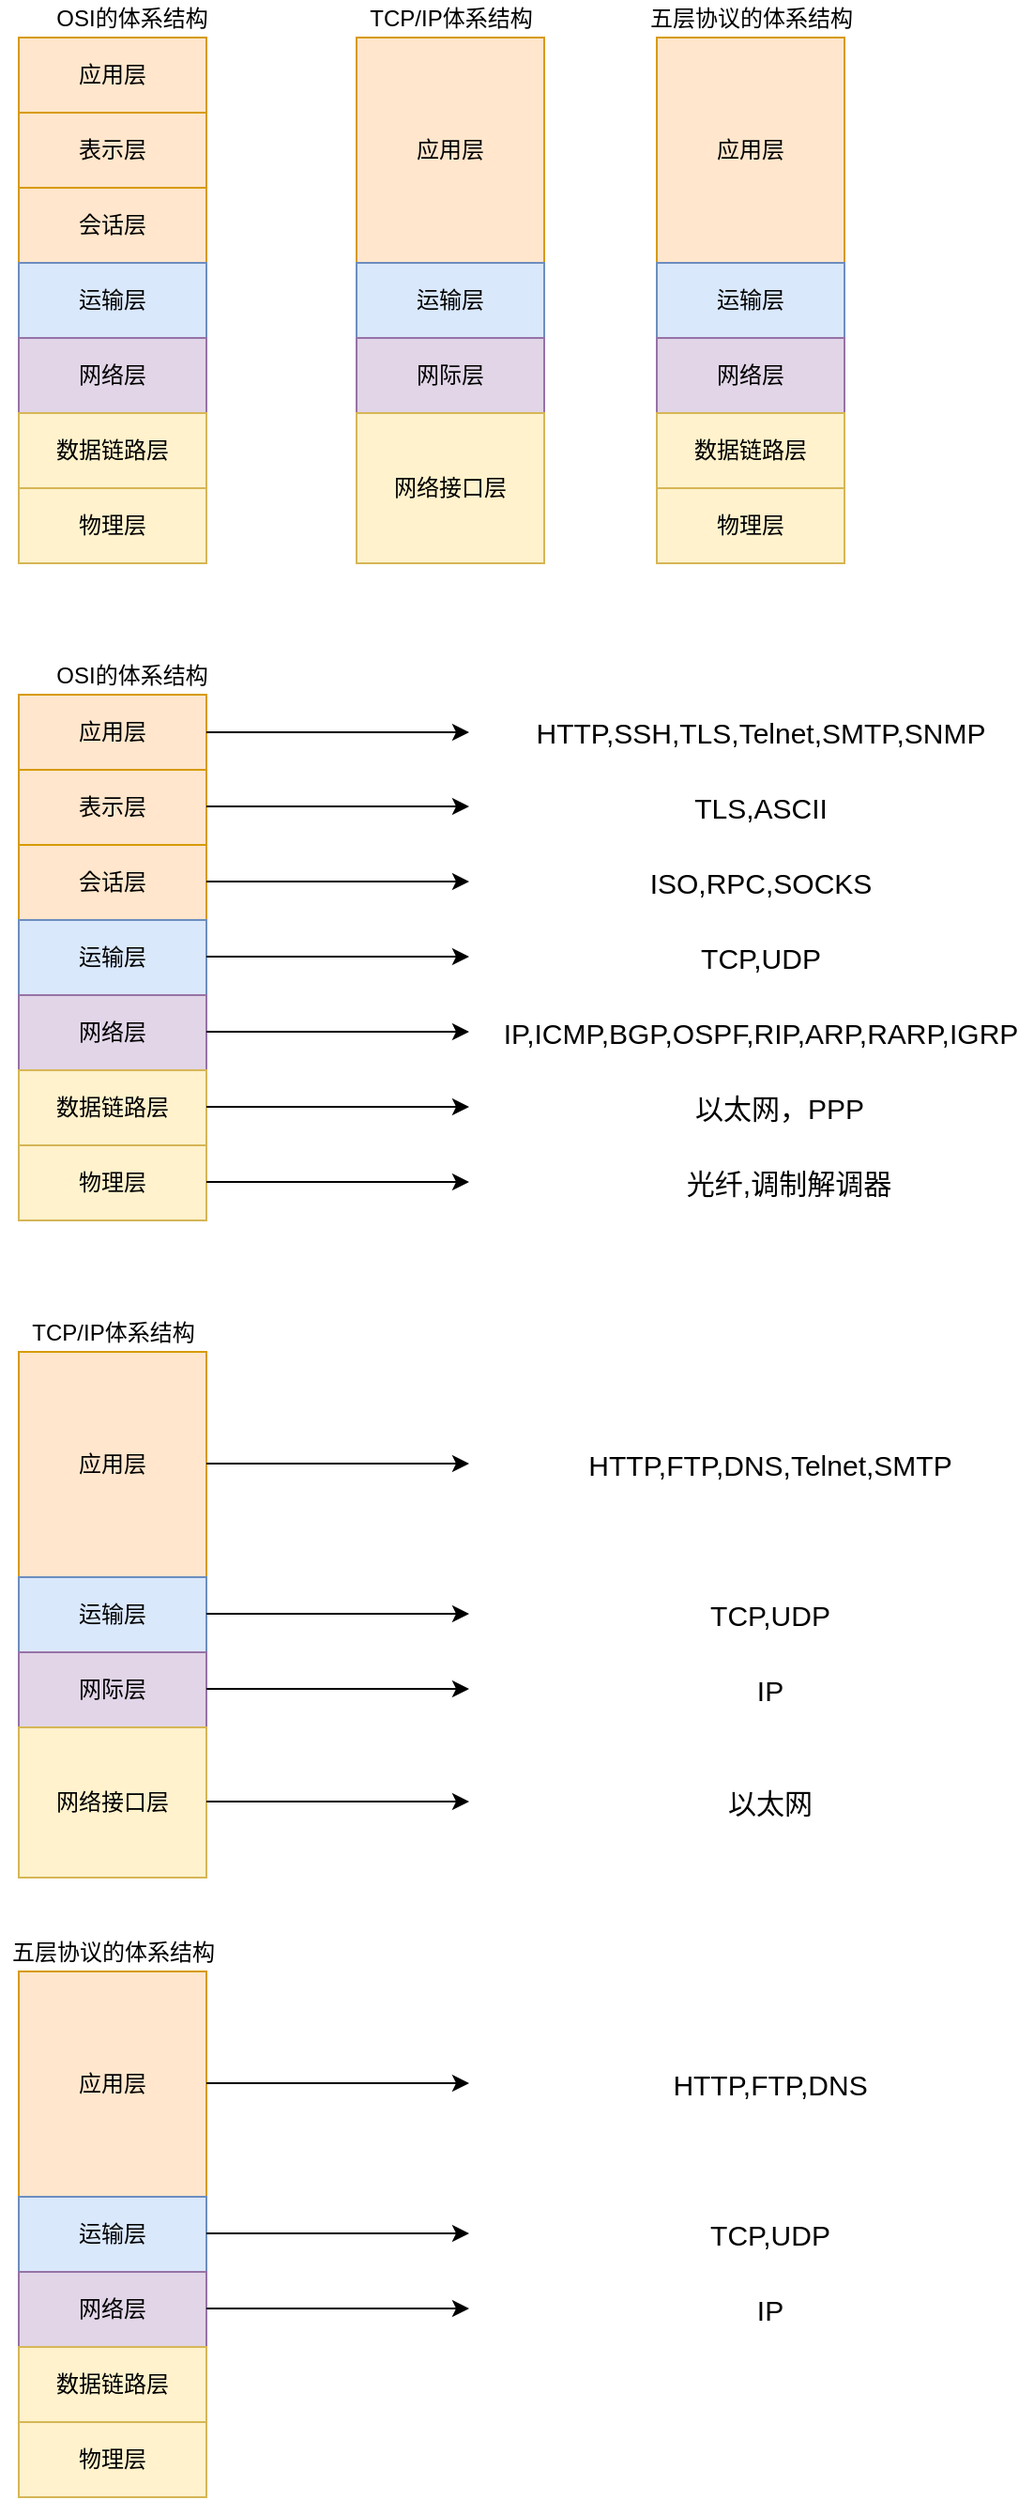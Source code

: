 <mxfile version="16.6.4" type="device"><diagram id="UqS5vgTt0Np-5hbf-15P" name="Page-1"><mxGraphModel dx="1426" dy="707" grid="1" gridSize="10" guides="1" tooltips="1" connect="1" arrows="1" fold="1" page="1" pageScale="1" pageWidth="827" pageHeight="1169" math="0" shadow="0"><root><mxCell id="0"/><mxCell id="1" parent="0"/><mxCell id="9hnk-4i89u248utiiPgq-1" value="会话层" style="rounded=0;whiteSpace=wrap;html=1;fillColor=#ffe6cc;strokeColor=#d79b00;" vertex="1" parent="1"><mxGeometry x="180" y="140" width="100" height="40" as="geometry"/></mxCell><mxCell id="9hnk-4i89u248utiiPgq-2" value="运输层" style="rounded=0;whiteSpace=wrap;html=1;fillColor=#dae8fc;strokeColor=#6c8ebf;" vertex="1" parent="1"><mxGeometry x="180" y="180" width="100" height="40" as="geometry"/></mxCell><mxCell id="9hnk-4i89u248utiiPgq-3" value="网络层" style="rounded=0;whiteSpace=wrap;html=1;fillColor=#e1d5e7;strokeColor=#9673a6;" vertex="1" parent="1"><mxGeometry x="180" y="220" width="100" height="40" as="geometry"/></mxCell><mxCell id="9hnk-4i89u248utiiPgq-4" value="数据链路层" style="rounded=0;whiteSpace=wrap;html=1;fillColor=#fff2cc;strokeColor=#d6b656;" vertex="1" parent="1"><mxGeometry x="180" y="260" width="100" height="40" as="geometry"/></mxCell><mxCell id="9hnk-4i89u248utiiPgq-5" value="物理层" style="rounded=0;whiteSpace=wrap;html=1;fillColor=#fff2cc;strokeColor=#d6b656;" vertex="1" parent="1"><mxGeometry x="180" y="300" width="100" height="40" as="geometry"/></mxCell><mxCell id="9hnk-4i89u248utiiPgq-6" value="应用层" style="rounded=0;whiteSpace=wrap;html=1;fillColor=#ffe6cc;strokeColor=#d79b00;" vertex="1" parent="1"><mxGeometry x="360" y="60" width="100" height="120" as="geometry"/></mxCell><mxCell id="9hnk-4i89u248utiiPgq-7" value="运输层" style="rounded=0;whiteSpace=wrap;html=1;fillColor=#dae8fc;strokeColor=#6c8ebf;" vertex="1" parent="1"><mxGeometry x="360" y="180" width="100" height="40" as="geometry"/></mxCell><mxCell id="9hnk-4i89u248utiiPgq-8" value="网际层" style="rounded=0;whiteSpace=wrap;html=1;fillColor=#e1d5e7;strokeColor=#9673a6;" vertex="1" parent="1"><mxGeometry x="360" y="220" width="100" height="40" as="geometry"/></mxCell><mxCell id="9hnk-4i89u248utiiPgq-9" value="网络接口层" style="rounded=0;whiteSpace=wrap;html=1;fillColor=#fff2cc;strokeColor=#d6b656;" vertex="1" parent="1"><mxGeometry x="360" y="260" width="100" height="80" as="geometry"/></mxCell><mxCell id="9hnk-4i89u248utiiPgq-11" value="表示层" style="rounded=0;whiteSpace=wrap;html=1;fillColor=#ffe6cc;strokeColor=#d79b00;" vertex="1" parent="1"><mxGeometry x="180" y="100" width="100" height="40" as="geometry"/></mxCell><mxCell id="9hnk-4i89u248utiiPgq-12" value="应用层" style="rounded=0;whiteSpace=wrap;html=1;fillColor=#ffe6cc;strokeColor=#d79b00;" vertex="1" parent="1"><mxGeometry x="180" y="60" width="100" height="40" as="geometry"/></mxCell><mxCell id="9hnk-4i89u248utiiPgq-13" value="应用层" style="rounded=0;whiteSpace=wrap;html=1;fillColor=#ffe6cc;strokeColor=#d79b00;" vertex="1" parent="1"><mxGeometry x="520" y="60" width="100" height="120" as="geometry"/></mxCell><mxCell id="9hnk-4i89u248utiiPgq-14" value="运输层" style="rounded=0;whiteSpace=wrap;html=1;fillColor=#dae8fc;strokeColor=#6c8ebf;" vertex="1" parent="1"><mxGeometry x="520" y="180" width="100" height="40" as="geometry"/></mxCell><mxCell id="9hnk-4i89u248utiiPgq-15" value="网络层" style="rounded=0;whiteSpace=wrap;html=1;fillColor=#e1d5e7;strokeColor=#9673a6;" vertex="1" parent="1"><mxGeometry x="520" y="220" width="100" height="40" as="geometry"/></mxCell><mxCell id="9hnk-4i89u248utiiPgq-16" value="数据链路层" style="rounded=0;whiteSpace=wrap;html=1;fillColor=#fff2cc;strokeColor=#d6b656;" vertex="1" parent="1"><mxGeometry x="520" y="260" width="100" height="40" as="geometry"/></mxCell><mxCell id="9hnk-4i89u248utiiPgq-17" value="物理层" style="rounded=0;whiteSpace=wrap;html=1;fillColor=#fff2cc;strokeColor=#d6b656;" vertex="1" parent="1"><mxGeometry x="520" y="300" width="100" height="40" as="geometry"/></mxCell><mxCell id="9hnk-4i89u248utiiPgq-18" value="OSI的体系结构" style="text;html=1;align=center;verticalAlign=middle;resizable=0;points=[];autosize=1;strokeColor=none;fillColor=none;" vertex="1" parent="1"><mxGeometry x="190" y="40" width="100" height="20" as="geometry"/></mxCell><mxCell id="9hnk-4i89u248utiiPgq-19" value="TCP/IP体系结构" style="text;html=1;align=center;verticalAlign=middle;resizable=0;points=[];autosize=1;strokeColor=none;fillColor=none;" vertex="1" parent="1"><mxGeometry x="360" y="40" width="100" height="20" as="geometry"/></mxCell><mxCell id="9hnk-4i89u248utiiPgq-20" value="五层协议的体系结构" style="text;html=1;align=center;verticalAlign=middle;resizable=0;points=[];autosize=1;strokeColor=none;fillColor=none;" vertex="1" parent="1"><mxGeometry x="510" y="40" width="120" height="20" as="geometry"/></mxCell><mxCell id="9hnk-4i89u248utiiPgq-21" value="会话层" style="rounded=0;whiteSpace=wrap;html=1;fillColor=#ffe6cc;strokeColor=#d79b00;" vertex="1" parent="1"><mxGeometry x="180" y="490" width="100" height="40" as="geometry"/></mxCell><mxCell id="9hnk-4i89u248utiiPgq-22" value="运输层" style="rounded=0;whiteSpace=wrap;html=1;fillColor=#dae8fc;strokeColor=#6c8ebf;" vertex="1" parent="1"><mxGeometry x="180" y="530" width="100" height="40" as="geometry"/></mxCell><mxCell id="9hnk-4i89u248utiiPgq-23" value="网络层" style="rounded=0;whiteSpace=wrap;html=1;fillColor=#e1d5e7;strokeColor=#9673a6;" vertex="1" parent="1"><mxGeometry x="180" y="570" width="100" height="40" as="geometry"/></mxCell><mxCell id="9hnk-4i89u248utiiPgq-24" value="数据链路层" style="rounded=0;whiteSpace=wrap;html=1;fillColor=#fff2cc;strokeColor=#d6b656;" vertex="1" parent="1"><mxGeometry x="180" y="610" width="100" height="40" as="geometry"/></mxCell><mxCell id="9hnk-4i89u248utiiPgq-25" value="物理层" style="rounded=0;whiteSpace=wrap;html=1;fillColor=#fff2cc;strokeColor=#d6b656;" vertex="1" parent="1"><mxGeometry x="180" y="650" width="100" height="40" as="geometry"/></mxCell><mxCell id="9hnk-4i89u248utiiPgq-26" value="表示层" style="rounded=0;whiteSpace=wrap;html=1;fillColor=#ffe6cc;strokeColor=#d79b00;" vertex="1" parent="1"><mxGeometry x="180" y="450" width="100" height="40" as="geometry"/></mxCell><mxCell id="9hnk-4i89u248utiiPgq-27" value="应用层" style="rounded=0;whiteSpace=wrap;html=1;fillColor=#ffe6cc;strokeColor=#d79b00;" vertex="1" parent="1"><mxGeometry x="180" y="410" width="100" height="40" as="geometry"/></mxCell><mxCell id="9hnk-4i89u248utiiPgq-28" value="OSI的体系结构" style="text;html=1;align=center;verticalAlign=middle;resizable=0;points=[];autosize=1;strokeColor=none;fillColor=none;" vertex="1" parent="1"><mxGeometry x="190" y="390" width="100" height="20" as="geometry"/></mxCell><mxCell id="9hnk-4i89u248utiiPgq-29" value="" style="endArrow=classic;html=1;rounded=0;exitX=1;exitY=0.5;exitDx=0;exitDy=0;" edge="1" parent="1" source="9hnk-4i89u248utiiPgq-27"><mxGeometry width="50" height="50" relative="1" as="geometry"><mxPoint x="390" y="570" as="sourcePoint"/><mxPoint x="420" y="430" as="targetPoint"/></mxGeometry></mxCell><mxCell id="9hnk-4i89u248utiiPgq-30" value="&lt;span style=&quot;font-size: 15.008px&quot;&gt;HTTP,SSH,TLS,Telnet,SMTP,SNMP&lt;/span&gt;" style="text;html=1;align=center;verticalAlign=middle;resizable=0;points=[];autosize=1;strokeColor=none;fillColor=none;" vertex="1" parent="1"><mxGeometry x="445" y="420" width="260" height="20" as="geometry"/></mxCell><mxCell id="9hnk-4i89u248utiiPgq-31" value="" style="endArrow=classic;html=1;rounded=0;exitX=1;exitY=0.5;exitDx=0;exitDy=0;" edge="1" parent="1"><mxGeometry width="50" height="50" relative="1" as="geometry"><mxPoint x="280" y="469.5" as="sourcePoint"/><mxPoint x="420" y="469.5" as="targetPoint"/></mxGeometry></mxCell><mxCell id="9hnk-4i89u248utiiPgq-32" value="&lt;span style=&quot;font-size: 15.008px&quot;&gt;TLS,ASCII&lt;/span&gt;" style="text;html=1;align=center;verticalAlign=middle;resizable=0;points=[];autosize=1;strokeColor=none;fillColor=none;" vertex="1" parent="1"><mxGeometry x="530" y="460" width="90" height="20" as="geometry"/></mxCell><mxCell id="9hnk-4i89u248utiiPgq-33" value="" style="endArrow=classic;html=1;rounded=0;exitX=1;exitY=0.5;exitDx=0;exitDy=0;" edge="1" parent="1"><mxGeometry width="50" height="50" relative="1" as="geometry"><mxPoint x="280" y="509.5" as="sourcePoint"/><mxPoint x="420" y="509.5" as="targetPoint"/></mxGeometry></mxCell><mxCell id="9hnk-4i89u248utiiPgq-34" value="&lt;span style=&quot;font-size: 15.008px&quot;&gt;ISO,RPC,SOCKS&lt;/span&gt;" style="text;html=1;align=center;verticalAlign=middle;resizable=0;points=[];autosize=1;strokeColor=none;fillColor=none;" vertex="1" parent="1"><mxGeometry x="510" y="500" width="130" height="20" as="geometry"/></mxCell><mxCell id="9hnk-4i89u248utiiPgq-35" value="" style="endArrow=classic;html=1;rounded=0;exitX=1;exitY=0.5;exitDx=0;exitDy=0;" edge="1" parent="1"><mxGeometry width="50" height="50" relative="1" as="geometry"><mxPoint x="280" y="549.5" as="sourcePoint"/><mxPoint x="420" y="549.5" as="targetPoint"/></mxGeometry></mxCell><mxCell id="9hnk-4i89u248utiiPgq-36" value="&lt;span style=&quot;font-size: 15.008px&quot;&gt;TCP,UDP&lt;/span&gt;" style="text;html=1;align=center;verticalAlign=middle;resizable=0;points=[];autosize=1;strokeColor=none;fillColor=none;" vertex="1" parent="1"><mxGeometry x="535" y="540" width="80" height="20" as="geometry"/></mxCell><mxCell id="9hnk-4i89u248utiiPgq-37" value="" style="endArrow=classic;html=1;rounded=0;exitX=1;exitY=0.5;exitDx=0;exitDy=0;" edge="1" parent="1"><mxGeometry width="50" height="50" relative="1" as="geometry"><mxPoint x="280" y="589.5" as="sourcePoint"/><mxPoint x="420" y="589.5" as="targetPoint"/></mxGeometry></mxCell><mxCell id="9hnk-4i89u248utiiPgq-38" value="&lt;span style=&quot;font-size: 15.008px&quot;&gt;IP,ICMP,BGP,OSPF,RIP,ARP,RARP,IGRP&lt;/span&gt;" style="text;html=1;align=center;verticalAlign=middle;resizable=0;points=[];autosize=1;strokeColor=none;fillColor=none;" vertex="1" parent="1"><mxGeometry x="430" y="580" width="290" height="20" as="geometry"/></mxCell><mxCell id="9hnk-4i89u248utiiPgq-39" value="" style="endArrow=classic;html=1;rounded=0;exitX=1;exitY=0.5;exitDx=0;exitDy=0;" edge="1" parent="1"><mxGeometry width="50" height="50" relative="1" as="geometry"><mxPoint x="280" y="629.5" as="sourcePoint"/><mxPoint x="420" y="629.5" as="targetPoint"/></mxGeometry></mxCell><mxCell id="9hnk-4i89u248utiiPgq-40" value="&lt;span style=&quot;font-size: 15.008px&quot;&gt;以太网，PPP&lt;/span&gt;" style="text;html=1;align=center;verticalAlign=middle;resizable=0;points=[];autosize=1;strokeColor=none;fillColor=none;" vertex="1" parent="1"><mxGeometry x="530" y="620" width="110" height="20" as="geometry"/></mxCell><mxCell id="9hnk-4i89u248utiiPgq-41" value="" style="endArrow=classic;html=1;rounded=0;exitX=1;exitY=0.5;exitDx=0;exitDy=0;" edge="1" parent="1"><mxGeometry width="50" height="50" relative="1" as="geometry"><mxPoint x="280" y="669.5" as="sourcePoint"/><mxPoint x="420" y="669.5" as="targetPoint"/></mxGeometry></mxCell><mxCell id="9hnk-4i89u248utiiPgq-42" value="&lt;span style=&quot;font-size: 15.008px&quot;&gt;光纤,调制解调器&lt;/span&gt;" style="text;html=1;align=center;verticalAlign=middle;resizable=0;points=[];autosize=1;strokeColor=none;fillColor=none;" vertex="1" parent="1"><mxGeometry x="530" y="660" width="120" height="20" as="geometry"/></mxCell><mxCell id="9hnk-4i89u248utiiPgq-43" value="应用层" style="rounded=0;whiteSpace=wrap;html=1;fillColor=#ffe6cc;strokeColor=#d79b00;" vertex="1" parent="1"><mxGeometry x="180" y="760" width="100" height="120" as="geometry"/></mxCell><mxCell id="9hnk-4i89u248utiiPgq-44" value="运输层" style="rounded=0;whiteSpace=wrap;html=1;fillColor=#dae8fc;strokeColor=#6c8ebf;" vertex="1" parent="1"><mxGeometry x="180" y="880" width="100" height="40" as="geometry"/></mxCell><mxCell id="9hnk-4i89u248utiiPgq-45" value="网际层" style="rounded=0;whiteSpace=wrap;html=1;fillColor=#e1d5e7;strokeColor=#9673a6;" vertex="1" parent="1"><mxGeometry x="180" y="920" width="100" height="40" as="geometry"/></mxCell><mxCell id="9hnk-4i89u248utiiPgq-46" value="网络接口层" style="rounded=0;whiteSpace=wrap;html=1;fillColor=#fff2cc;strokeColor=#d6b656;" vertex="1" parent="1"><mxGeometry x="180" y="960" width="100" height="80" as="geometry"/></mxCell><mxCell id="9hnk-4i89u248utiiPgq-47" value="TCP/IP体系结构" style="text;html=1;align=center;verticalAlign=middle;resizable=0;points=[];autosize=1;strokeColor=none;fillColor=none;" vertex="1" parent="1"><mxGeometry x="180" y="740" width="100" height="20" as="geometry"/></mxCell><mxCell id="9hnk-4i89u248utiiPgq-48" value="" style="endArrow=classic;html=1;rounded=0;exitX=1;exitY=0.5;exitDx=0;exitDy=0;" edge="1" parent="1"><mxGeometry width="50" height="50" relative="1" as="geometry"><mxPoint x="280" y="819.5" as="sourcePoint"/><mxPoint x="420" y="819.5" as="targetPoint"/></mxGeometry></mxCell><mxCell id="9hnk-4i89u248utiiPgq-49" value="&lt;span style=&quot;font-size: 15.008px&quot;&gt;HTTP,FTP,DNS,Telnet,SMTP&lt;/span&gt;" style="text;html=1;align=center;verticalAlign=middle;resizable=0;points=[];autosize=1;strokeColor=none;fillColor=none;" vertex="1" parent="1"><mxGeometry x="475" y="810" width="210" height="20" as="geometry"/></mxCell><mxCell id="9hnk-4i89u248utiiPgq-50" value="" style="endArrow=classic;html=1;rounded=0;exitX=1;exitY=0.5;exitDx=0;exitDy=0;" edge="1" parent="1"><mxGeometry width="50" height="50" relative="1" as="geometry"><mxPoint x="280" y="899.5" as="sourcePoint"/><mxPoint x="420" y="899.5" as="targetPoint"/></mxGeometry></mxCell><mxCell id="9hnk-4i89u248utiiPgq-51" value="&lt;span style=&quot;font-size: 15.008px&quot;&gt;TCP,UDP&lt;/span&gt;" style="text;html=1;align=center;verticalAlign=middle;resizable=0;points=[];autosize=1;strokeColor=none;fillColor=none;" vertex="1" parent="1"><mxGeometry x="540" y="890" width="80" height="20" as="geometry"/></mxCell><mxCell id="9hnk-4i89u248utiiPgq-52" value="" style="endArrow=classic;html=1;rounded=0;exitX=1;exitY=0.5;exitDx=0;exitDy=0;" edge="1" parent="1"><mxGeometry width="50" height="50" relative="1" as="geometry"><mxPoint x="280" y="939.5" as="sourcePoint"/><mxPoint x="420" y="939.5" as="targetPoint"/></mxGeometry></mxCell><mxCell id="9hnk-4i89u248utiiPgq-53" value="&lt;span style=&quot;font-size: 15.008px&quot;&gt;IP&lt;/span&gt;" style="text;html=1;align=center;verticalAlign=middle;resizable=0;points=[];autosize=1;strokeColor=none;fillColor=none;" vertex="1" parent="1"><mxGeometry x="565" y="930" width="30" height="20" as="geometry"/></mxCell><mxCell id="9hnk-4i89u248utiiPgq-54" value="" style="endArrow=classic;html=1;rounded=0;exitX=1;exitY=0.5;exitDx=0;exitDy=0;" edge="1" parent="1"><mxGeometry width="50" height="50" relative="1" as="geometry"><mxPoint x="280" y="999.5" as="sourcePoint"/><mxPoint x="420" y="999.5" as="targetPoint"/></mxGeometry></mxCell><mxCell id="9hnk-4i89u248utiiPgq-55" value="&lt;span style=&quot;font-size: 15.008px&quot;&gt;以太网&lt;/span&gt;" style="text;html=1;align=center;verticalAlign=middle;resizable=0;points=[];autosize=1;strokeColor=none;fillColor=none;" vertex="1" parent="1"><mxGeometry x="550" y="990" width="60" height="20" as="geometry"/></mxCell><mxCell id="9hnk-4i89u248utiiPgq-56" value="应用层" style="rounded=0;whiteSpace=wrap;html=1;fillColor=#ffe6cc;strokeColor=#d79b00;" vertex="1" parent="1"><mxGeometry x="180" y="1090" width="100" height="120" as="geometry"/></mxCell><mxCell id="9hnk-4i89u248utiiPgq-57" value="运输层" style="rounded=0;whiteSpace=wrap;html=1;fillColor=#dae8fc;strokeColor=#6c8ebf;" vertex="1" parent="1"><mxGeometry x="180" y="1210" width="100" height="40" as="geometry"/></mxCell><mxCell id="9hnk-4i89u248utiiPgq-58" value="网络层" style="rounded=0;whiteSpace=wrap;html=1;fillColor=#e1d5e7;strokeColor=#9673a6;" vertex="1" parent="1"><mxGeometry x="180" y="1250" width="100" height="40" as="geometry"/></mxCell><mxCell id="9hnk-4i89u248utiiPgq-59" value="数据链路层" style="rounded=0;whiteSpace=wrap;html=1;fillColor=#fff2cc;strokeColor=#d6b656;" vertex="1" parent="1"><mxGeometry x="180" y="1290" width="100" height="40" as="geometry"/></mxCell><mxCell id="9hnk-4i89u248utiiPgq-60" value="物理层" style="rounded=0;whiteSpace=wrap;html=1;fillColor=#fff2cc;strokeColor=#d6b656;" vertex="1" parent="1"><mxGeometry x="180" y="1330" width="100" height="40" as="geometry"/></mxCell><mxCell id="9hnk-4i89u248utiiPgq-61" value="五层协议的体系结构" style="text;html=1;align=center;verticalAlign=middle;resizable=0;points=[];autosize=1;strokeColor=none;fillColor=none;" vertex="1" parent="1"><mxGeometry x="170" y="1070" width="120" height="20" as="geometry"/></mxCell><mxCell id="9hnk-4i89u248utiiPgq-62" value="" style="endArrow=classic;html=1;rounded=0;exitX=1;exitY=0.5;exitDx=0;exitDy=0;" edge="1" parent="1"><mxGeometry width="50" height="50" relative="1" as="geometry"><mxPoint x="280" y="1149.5" as="sourcePoint"/><mxPoint x="420" y="1149.5" as="targetPoint"/></mxGeometry></mxCell><mxCell id="9hnk-4i89u248utiiPgq-63" value="&lt;span style=&quot;font-size: 15.008px&quot;&gt;HTTP,FTP,DNS&lt;/span&gt;" style="text;html=1;align=center;verticalAlign=middle;resizable=0;points=[];autosize=1;strokeColor=none;fillColor=none;" vertex="1" parent="1"><mxGeometry x="520" y="1140" width="120" height="20" as="geometry"/></mxCell><mxCell id="9hnk-4i89u248utiiPgq-64" value="" style="endArrow=classic;html=1;rounded=0;exitX=1;exitY=0.5;exitDx=0;exitDy=0;" edge="1" parent="1"><mxGeometry width="50" height="50" relative="1" as="geometry"><mxPoint x="280" y="1229.5" as="sourcePoint"/><mxPoint x="420" y="1229.5" as="targetPoint"/></mxGeometry></mxCell><mxCell id="9hnk-4i89u248utiiPgq-65" value="" style="endArrow=classic;html=1;rounded=0;exitX=1;exitY=0.5;exitDx=0;exitDy=0;" edge="1" parent="1"><mxGeometry width="50" height="50" relative="1" as="geometry"><mxPoint x="280" y="1269.5" as="sourcePoint"/><mxPoint x="420" y="1269.5" as="targetPoint"/></mxGeometry></mxCell><mxCell id="9hnk-4i89u248utiiPgq-68" value="&lt;span style=&quot;font-size: 15.008px&quot;&gt;TCP,UDP&lt;/span&gt;" style="text;html=1;align=center;verticalAlign=middle;resizable=0;points=[];autosize=1;strokeColor=none;fillColor=none;" vertex="1" parent="1"><mxGeometry x="540" y="1220" width="80" height="20" as="geometry"/></mxCell><mxCell id="9hnk-4i89u248utiiPgq-69" value="&lt;span style=&quot;font-size: 15.008px&quot;&gt;IP&lt;/span&gt;" style="text;html=1;align=center;verticalAlign=middle;resizable=0;points=[];autosize=1;strokeColor=none;fillColor=none;" vertex="1" parent="1"><mxGeometry x="565" y="1260" width="30" height="20" as="geometry"/></mxCell></root></mxGraphModel></diagram></mxfile>